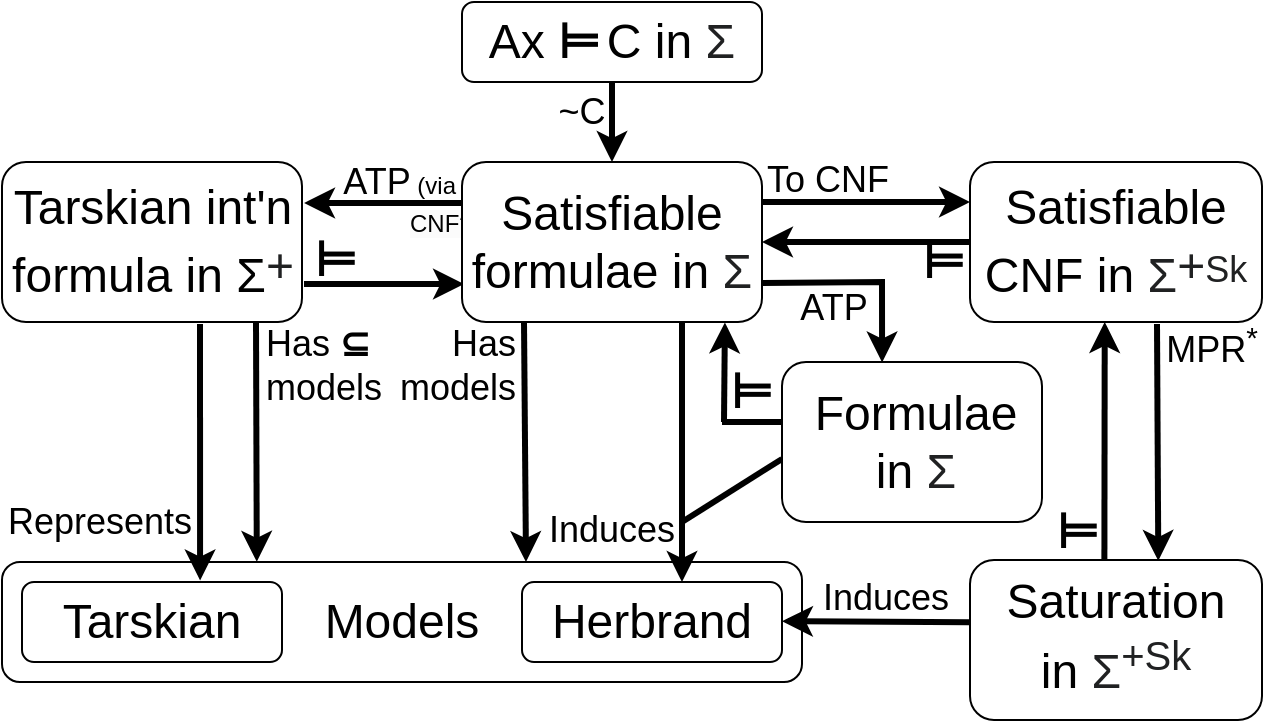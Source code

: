 <mxfile version="22.1.21" type="device">
  <diagram name="Page-1" id="fI80HuzD31ggSRjICT8T">
    <mxGraphModel dx="1114" dy="854" grid="1" gridSize="10" guides="1" tooltips="1" connect="0" arrows="0" fold="1" page="1" pageScale="1" pageWidth="1100" pageHeight="850" math="0" shadow="0">
      <root>
        <mxCell id="0" />
        <mxCell id="1" parent="0" />
        <mxCell id="CB7PObpffi6PR3y4coE4-9" value="" style="endArrow=classic;html=1;rounded=0;strokeWidth=3;exitX=0.5;exitY=1;exitDx=0;exitDy=0;entryX=0.5;entryY=0;entryDx=0;entryDy=0;" parent="1" source="CB7PObpffi6PR3y4coE4-6" target="CB7PObpffi6PR3y4coE4-1" edge="1">
          <mxGeometry width="50" height="50" relative="1" as="geometry">
            <mxPoint x="400" y="460" as="sourcePoint" />
            <mxPoint x="400" y="260" as="targetPoint" />
          </mxGeometry>
        </mxCell>
        <mxCell id="CB7PObpffi6PR3y4coE4-10" value="&lt;font style=&quot;font-size: 18px;&quot;&gt;~C&lt;/font&gt;" style="text;strokeColor=none;align=center;fillColor=none;html=1;verticalAlign=middle;whiteSpace=wrap;rounded=0;" parent="1" vertex="1">
          <mxGeometry x="340" y="200" width="60" height="30" as="geometry" />
        </mxCell>
        <mxCell id="CB7PObpffi6PR3y4coE4-18" value="" style="rounded=1;whiteSpace=wrap;html=1;" parent="1" vertex="1">
          <mxGeometry x="80" y="440" width="400" height="60" as="geometry" />
        </mxCell>
        <mxCell id="CB7PObpffi6PR3y4coE4-20" value="" style="rounded=1;whiteSpace=wrap;html=1;" parent="1" vertex="1">
          <mxGeometry x="340" y="450" width="130" height="40" as="geometry" />
        </mxCell>
        <mxCell id="CB7PObpffi6PR3y4coE4-29" value="&lt;font style=&quot;font-size: 18px;&quot;&gt;ATP&lt;/font&gt;&amp;nbsp;(via" style="text;strokeColor=none;align=right;fillColor=none;html=1;verticalAlign=middle;whiteSpace=wrap;rounded=0;" parent="1" vertex="1">
          <mxGeometry x="209" y="235" width="100" height="30" as="geometry" />
        </mxCell>
        <mxCell id="CB7PObpffi6PR3y4coE4-31" value="" style="endArrow=classic;html=1;rounded=0;strokeWidth=3;entryX=0.167;entryY=-0.083;entryDx=0;entryDy=0;entryPerimeter=0;exitX=0.833;exitY=-0.083;exitDx=0;exitDy=0;exitPerimeter=0;" parent="1" edge="1">
          <mxGeometry width="50" height="50" relative="1" as="geometry">
            <mxPoint x="310.96" y="260.51" as="sourcePoint" />
            <mxPoint x="231.04" y="260.51" as="targetPoint" />
          </mxGeometry>
        </mxCell>
        <mxCell id="CB7PObpffi6PR3y4coE4-32" value="" style="endArrow=classic;html=1;rounded=0;strokeWidth=3;exitX=0.66;exitY=1.013;exitDx=0;exitDy=0;exitPerimeter=0;entryX=0.685;entryY=-0.019;entryDx=0;entryDy=0;entryPerimeter=0;" parent="1" source="CB7PObpffi6PR3y4coE4-25" target="CB7PObpffi6PR3y4coE4-61" edge="1">
          <mxGeometry width="50" height="50" relative="1" as="geometry">
            <mxPoint x="180" y="380" as="sourcePoint" />
            <mxPoint x="180" y="560" as="targetPoint" />
          </mxGeometry>
        </mxCell>
        <mxCell id="CB7PObpffi6PR3y4coE4-33" value="&lt;font style=&quot;font-size: 18px;&quot;&gt;Represents&lt;/font&gt;" style="text;strokeColor=none;align=center;fillColor=none;html=1;verticalAlign=middle;whiteSpace=wrap;rounded=0;" parent="1" vertex="1">
          <mxGeometry x="99" y="405" width="60" height="30" as="geometry" />
        </mxCell>
        <mxCell id="CB7PObpffi6PR3y4coE4-42" value="&lt;font style=&quot;font-size: 24px;&quot;&gt;Herbrand&lt;/font&gt;" style="text;strokeColor=none;align=center;fillColor=none;html=1;verticalAlign=middle;whiteSpace=wrap;rounded=0;" parent="1" vertex="1">
          <mxGeometry x="375" y="455" width="60" height="30" as="geometry" />
        </mxCell>
        <mxCell id="CB7PObpffi6PR3y4coE4-46" value="" style="endArrow=classic;html=1;rounded=0;strokeWidth=3;entryX=0.686;entryY=0.005;entryDx=0;entryDy=0;entryPerimeter=0;" parent="1" edge="1">
          <mxGeometry width="50" height="50" relative="1" as="geometry">
            <mxPoint x="657.5" y="321" as="sourcePoint" />
            <mxPoint x="658.156" y="439.4" as="targetPoint" />
          </mxGeometry>
        </mxCell>
        <mxCell id="CB7PObpffi6PR3y4coE4-47" value="&lt;font style=&quot;font-size: 18px;&quot;&gt;MPR&lt;sup&gt;*&lt;/sup&gt;&lt;/font&gt;" style="text;strokeColor=none;align=center;fillColor=none;html=1;verticalAlign=middle;whiteSpace=wrap;rounded=0;" parent="1" vertex="1">
          <mxGeometry x="650" y="317" width="70" height="30" as="geometry" />
        </mxCell>
        <mxCell id="CB7PObpffi6PR3y4coE4-61" value="" style="rounded=1;whiteSpace=wrap;html=1;" parent="1" vertex="1">
          <mxGeometry x="90" y="450" width="130" height="40" as="geometry" />
        </mxCell>
        <mxCell id="CB7PObpffi6PR3y4coE4-70" value="&lt;font style=&quot;font-size: 24px;&quot;&gt;Models&lt;br&gt;&lt;/font&gt;" style="text;strokeColor=none;align=center;fillColor=none;html=1;verticalAlign=middle;whiteSpace=wrap;rounded=0;" parent="1" vertex="1">
          <mxGeometry x="250" y="455" width="60" height="30" as="geometry" />
        </mxCell>
        <mxCell id="CB7PObpffi6PR3y4coE4-72" value="" style="endArrow=classic;html=1;rounded=0;strokeWidth=3;" parent="1" edge="1">
          <mxGeometry width="50" height="50" relative="1" as="geometry">
            <mxPoint x="420" y="320" as="sourcePoint" />
            <mxPoint x="420" y="450" as="targetPoint" />
          </mxGeometry>
        </mxCell>
        <mxCell id="CB7PObpffi6PR3y4coE4-73" value="&lt;font style=&quot;font-size: 18px;&quot;&gt;Induces&lt;br&gt;&lt;/font&gt;" style="text;strokeColor=none;align=center;fillColor=none;html=1;verticalAlign=middle;whiteSpace=wrap;rounded=0;" parent="1" vertex="1">
          <mxGeometry x="355" y="409" width="60" height="30" as="geometry" />
        </mxCell>
        <mxCell id="CB7PObpffi6PR3y4coE4-75" value="" style="endArrow=classic;html=1;rounded=0;strokeWidth=3;" parent="1" edge="1">
          <mxGeometry width="50" height="50" relative="1" as="geometry">
            <mxPoint x="341" y="320" as="sourcePoint" />
            <mxPoint x="342" y="440" as="targetPoint" />
          </mxGeometry>
        </mxCell>
        <mxCell id="CB7PObpffi6PR3y4coE4-76" value="&lt;font style=&quot;font-size: 18px;&quot;&gt;Has&lt;br&gt;&lt;div style=&quot;&quot;&gt;&lt;span style=&quot;background-color: initial;&quot;&gt;models&lt;/span&gt;&lt;/div&gt;&lt;/font&gt;" style="text;strokeColor=none;align=right;fillColor=none;html=1;verticalAlign=middle;whiteSpace=wrap;rounded=0;" parent="1" vertex="1">
          <mxGeometry x="279" y="327" width="60" height="30" as="geometry" />
        </mxCell>
        <mxCell id="CB7PObpffi6PR3y4coE4-84" value="" style="endArrow=classic;html=1;rounded=0;strokeWidth=3;exitX=0;exitY=0.5;exitDx=0;exitDy=0;" parent="1" source="CB7PObpffi6PR3y4coE4-13" edge="1">
          <mxGeometry width="50" height="50" relative="1" as="geometry">
            <mxPoint x="539.92" y="279.0" as="sourcePoint" />
            <mxPoint x="460" y="280" as="targetPoint" />
          </mxGeometry>
        </mxCell>
        <mxCell id="CB7PObpffi6PR3y4coE4-16" value="" style="endArrow=classic;html=1;rounded=0;strokeWidth=3;entryX=0;entryY=0.25;entryDx=0;entryDy=0;" parent="1" target="CB7PObpffi6PR3y4coE4-13" edge="1">
          <mxGeometry width="50" height="50" relative="1" as="geometry">
            <mxPoint x="460" y="260" as="sourcePoint" />
            <mxPoint x="330" y="390" as="targetPoint" />
          </mxGeometry>
        </mxCell>
        <mxCell id="CB7PObpffi6PR3y4coE4-17" value="&lt;font style=&quot;font-size: 18px;&quot;&gt;To CNF&lt;/font&gt;" style="text;strokeColor=none;align=center;fillColor=none;html=1;verticalAlign=middle;whiteSpace=wrap;rounded=0;" parent="1" vertex="1">
          <mxGeometry x="433" y="234" width="120" height="30" as="geometry" />
        </mxCell>
        <mxCell id="CB7PObpffi6PR3y4coE4-86" value="" style="endArrow=classic;html=1;rounded=0;strokeWidth=3;entryX=0;entryY=0.25;entryDx=0;entryDy=0;" parent="1" edge="1">
          <mxGeometry width="50" height="50" relative="1" as="geometry">
            <mxPoint x="231" y="301" as="sourcePoint" />
            <mxPoint x="311" y="301" as="targetPoint" />
          </mxGeometry>
        </mxCell>
        <mxCell id="CB7PObpffi6PR3y4coE4-87" value="&lt;font style=&quot;&quot;&gt;&lt;b style=&quot;&quot;&gt;&lt;font style=&quot;font-size: 24px;&quot;&gt;⊨&lt;/font&gt;&lt;/b&gt;&lt;/font&gt;" style="text;strokeColor=none;align=center;fillColor=none;html=1;verticalAlign=middle;whiteSpace=wrap;rounded=0;" parent="1" vertex="1">
          <mxGeometry x="225" y="279" width="44" height="20" as="geometry" />
        </mxCell>
        <mxCell id="CB7PObpffi6PR3y4coE4-88" value="&lt;font style=&quot;&quot;&gt;&lt;b style=&quot;&quot;&gt;&lt;font style=&quot;font-size: 24px;&quot;&gt;⊨&lt;/font&gt;&lt;/b&gt;&lt;/font&gt;" style="text;strokeColor=none;align=center;fillColor=none;html=1;verticalAlign=middle;whiteSpace=wrap;rounded=0;" parent="1" vertex="1">
          <mxGeometry x="529" y="280" width="44" height="20" as="geometry" />
        </mxCell>
        <mxCell id="CB7PObpffi6PR3y4coE4-89" value="" style="endArrow=classic;html=1;rounded=0;strokeWidth=3;entryX=0.296;entryY=-0.002;entryDx=0;entryDy=0;entryPerimeter=0;" parent="1" edge="1">
          <mxGeometry width="50" height="50" relative="1" as="geometry">
            <mxPoint x="207" y="320" as="sourcePoint" />
            <mxPoint x="207.4" y="439.88" as="targetPoint" />
          </mxGeometry>
        </mxCell>
        <mxCell id="K1FIQQKk6-DNr-Ojra8Q-1" value="&lt;font style=&quot;font-size: 18px;&quot;&gt;Has&amp;nbsp;&lt;b&gt;⊆&lt;/b&gt;&lt;br&gt;&lt;div style=&quot;&quot;&gt;&lt;span style=&quot;background-color: initial;&quot;&gt;models&lt;/span&gt;&lt;/div&gt;&lt;/font&gt;" style="text;strokeColor=none;align=left;fillColor=none;html=1;verticalAlign=middle;whiteSpace=wrap;rounded=0;" parent="1" vertex="1">
          <mxGeometry x="210" y="327" width="60" height="30" as="geometry" />
        </mxCell>
        <mxCell id="K1FIQQKk6-DNr-Ojra8Q-6" value="" style="endArrow=classic;html=1;rounded=0;strokeWidth=3;exitX=1;exitY=0.756;exitDx=0;exitDy=0;exitPerimeter=0;entryX=0.385;entryY=0.003;entryDx=0;entryDy=0;entryPerimeter=0;" parent="1" source="CB7PObpffi6PR3y4coE4-1" target="K1FIQQKk6-DNr-Ojra8Q-4" edge="1">
          <mxGeometry width="50" height="50" relative="1" as="geometry">
            <mxPoint x="460.0" y="299.0" as="sourcePoint" />
            <mxPoint x="520" y="320" as="targetPoint" />
            <Array as="points">
              <mxPoint x="520" y="300" />
            </Array>
          </mxGeometry>
        </mxCell>
        <mxCell id="K1FIQQKk6-DNr-Ojra8Q-7" value="&lt;span style=&quot;font-size: 18px;&quot;&gt;ATP&lt;/span&gt;" style="text;strokeColor=none;align=center;fillColor=none;html=1;verticalAlign=middle;whiteSpace=wrap;rounded=0;" parent="1" vertex="1">
          <mxGeometry x="461" y="298" width="70" height="30" as="geometry" />
        </mxCell>
        <mxCell id="FL1KGDu1xuXsT2Pl5tJS-5" value="" style="endArrow=classic;html=1;rounded=0;strokeWidth=3;entryX=0.712;entryY=0.02;entryDx=0;entryDy=0;entryPerimeter=0;exitX=0.5;exitY=0;exitDx=0;exitDy=0;" parent="1" edge="1">
          <mxGeometry width="50" height="50" relative="1" as="geometry">
            <mxPoint x="631.2" y="439" as="sourcePoint" />
            <mxPoint x="631.36" y="320" as="targetPoint" />
          </mxGeometry>
        </mxCell>
        <mxCell id="FL1KGDu1xuXsT2Pl5tJS-6" value="&lt;font style=&quot;&quot;&gt;&lt;b style=&quot;&quot;&gt;&lt;font style=&quot;font-size: 24px;&quot;&gt;⊨&lt;/font&gt;&lt;/b&gt;&lt;/font&gt;" style="text;strokeColor=none;align=center;fillColor=none;html=1;verticalAlign=middle;whiteSpace=wrap;rounded=0;" parent="1" vertex="1">
          <mxGeometry x="596" y="415" width="44" height="20" as="geometry" />
        </mxCell>
        <mxCell id="bOXXRR5TiLmGpAaHA2W5-1" value="&lt;span style=&quot;color: rgb(0, 0, 0); font-family: Helvetica; font-size: 12px; font-style: normal; font-variant-ligatures: normal; font-variant-caps: normal; font-weight: 400; letter-spacing: normal; orphans: 2; text-align: right; text-indent: 0px; text-transform: none; widows: 2; word-spacing: 0px; -webkit-text-stroke-width: 0px; background-color: rgb(251, 251, 251); text-decoration-thickness: initial; text-decoration-style: initial; text-decoration-color: initial; float: none; display: inline !important;&quot;&gt;CNF?)&lt;/span&gt;" style="text;whiteSpace=wrap;html=1;" parent="1" vertex="1">
          <mxGeometry x="282" y="257" width="70" height="20" as="geometry" />
        </mxCell>
        <mxCell id="CB7PObpffi6PR3y4coE4-21" value="&lt;font style=&quot;font-size: 24px;&quot;&gt;Tarskian&lt;/font&gt;" style="text;strokeColor=none;align=center;fillColor=none;html=1;verticalAlign=middle;whiteSpace=wrap;rounded=0;" parent="1" vertex="1">
          <mxGeometry x="125" y="455" width="60" height="30" as="geometry" />
        </mxCell>
        <mxCell id="rJ3Lz98On3bpGiuCmN-c-1" style="edgeStyle=orthogonalEdgeStyle;rounded=0;orthogonalLoop=1;jettySize=auto;html=1;exitX=0.5;exitY=1;exitDx=0;exitDy=0;" parent="1" source="CB7PObpffi6PR3y4coE4-18" target="CB7PObpffi6PR3y4coE4-18" edge="1">
          <mxGeometry relative="1" as="geometry" />
        </mxCell>
        <mxCell id="rJ3Lz98On3bpGiuCmN-c-6" value="" style="endArrow=classic;html=1;rounded=0;strokeWidth=3;entryX=1;entryY=0.75;entryDx=0;entryDy=0;exitX=0.001;exitY=0.389;exitDx=0;exitDy=0;exitPerimeter=0;" parent="1" source="CB7PObpffi6PR3y4coE4-40" edge="1">
          <mxGeometry width="50" height="50" relative="1" as="geometry">
            <mxPoint x="560" y="470" as="sourcePoint" />
            <mxPoint x="470" y="469.58" as="targetPoint" />
            <Array as="points" />
          </mxGeometry>
        </mxCell>
        <mxCell id="rJ3Lz98On3bpGiuCmN-c-8" style="edgeStyle=orthogonalEdgeStyle;rounded=0;orthogonalLoop=1;jettySize=auto;html=1;exitX=0.5;exitY=1;exitDx=0;exitDy=0;" parent="1" source="CB7PObpffi6PR3y4coE4-18" target="CB7PObpffi6PR3y4coE4-18" edge="1">
          <mxGeometry relative="1" as="geometry" />
        </mxCell>
        <mxCell id="rJ3Lz98On3bpGiuCmN-c-9" value="&lt;font style=&quot;font-size: 18px;&quot;&gt;Induces&lt;br&gt;&lt;/font&gt;" style="text;strokeColor=none;align=center;fillColor=none;html=1;verticalAlign=middle;whiteSpace=wrap;rounded=0;" parent="1" vertex="1">
          <mxGeometry x="492" y="443" width="60" height="30" as="geometry" />
        </mxCell>
        <mxCell id="FWbX-QxOHT2yN5r2L-8L-1" value="" style="group" parent="1" vertex="1" connectable="0">
          <mxGeometry x="80" y="240" width="150" height="80" as="geometry" />
        </mxCell>
        <mxCell id="CB7PObpffi6PR3y4coE4-25" value="" style="rounded=1;whiteSpace=wrap;html=1;container=0;" parent="FWbX-QxOHT2yN5r2L-8L-1" vertex="1">
          <mxGeometry width="150" height="80" as="geometry" />
        </mxCell>
        <mxCell id="CB7PObpffi6PR3y4coE4-26" value="&lt;font style=&quot;&quot;&gt;&lt;span style=&quot;font-size: 24px;&quot;&gt;Tarskian int&#39;n&lt;/span&gt;&lt;br&gt;&lt;span style=&quot;font-size: 24px;&quot;&gt;formula in Σ&lt;/span&gt;&lt;sup style=&quot;border-color: var(--border-color); color: rgb(32, 33, 34); font-family: sans-serif; text-align: start; background-color: rgb(255, 255, 255);&quot;&gt;&lt;span style=&quot;font-size: 24px;&quot;&gt;+&lt;/span&gt;&lt;/sup&gt;&lt;/font&gt;" style="text;strokeColor=none;align=center;fillColor=none;html=1;verticalAlign=middle;whiteSpace=wrap;rounded=0;container=0;" parent="FWbX-QxOHT2yN5r2L-8L-1" vertex="1">
          <mxGeometry x="2.5" y="25" width="145" height="30" as="geometry" />
        </mxCell>
        <mxCell id="CB7PObpffi6PR3y4coE4-11" value="" style="group" parent="1" vertex="1" connectable="0">
          <mxGeometry x="310" y="240" width="150" height="80" as="geometry" />
        </mxCell>
        <mxCell id="CB7PObpffi6PR3y4coE4-1" value="" style="rounded=1;whiteSpace=wrap;html=1;" parent="CB7PObpffi6PR3y4coE4-11" vertex="1">
          <mxGeometry width="150" height="80" as="geometry" />
        </mxCell>
        <mxCell id="CB7PObpffi6PR3y4coE4-2" value="&lt;font style=&quot;font-size: 24px;&quot;&gt;&lt;font style=&quot;font-size: 24px;&quot;&gt;Satisfiable&lt;br&gt;formulae&amp;nbsp;&lt;/font&gt;&lt;font style=&quot;border-color: var(--border-color); font-size: 24px;&quot;&gt;&lt;font style=&quot;font-size: 24px;&quot;&gt;in&lt;/font&gt;&amp;nbsp;&lt;/font&gt;&lt;span style=&quot;border-color: var(--border-color); color: rgb(32, 33, 34); font-family: sans-serif; text-align: start; background-color: rgb(255, 255, 255);&quot;&gt;&lt;font style=&quot;border-color: var(--border-color); font-size: 24px;&quot;&gt;Σ&lt;/font&gt;&lt;/span&gt;&lt;/font&gt;" style="text;strokeColor=none;align=center;fillColor=none;html=1;verticalAlign=middle;whiteSpace=wrap;rounded=0;" parent="CB7PObpffi6PR3y4coE4-11" vertex="1">
          <mxGeometry x="42.857" y="25" width="64.286" height="30" as="geometry" />
        </mxCell>
        <mxCell id="FWbX-QxOHT2yN5r2L-8L-2" value="" style="group" parent="1" vertex="1" connectable="0">
          <mxGeometry x="310" y="160" width="150" height="40" as="geometry" />
        </mxCell>
        <mxCell id="CB7PObpffi6PR3y4coE4-6" value="" style="rounded=1;whiteSpace=wrap;html=1;" parent="FWbX-QxOHT2yN5r2L-8L-2" vertex="1">
          <mxGeometry width="150" height="40" as="geometry" />
        </mxCell>
        <mxCell id="CB7PObpffi6PR3y4coE4-7" value="&lt;font style=&quot;&quot;&gt;&lt;span style=&quot;font-size: 24px;&quot;&gt;Ax&amp;nbsp;&lt;/span&gt;&lt;b style=&quot;&quot;&gt;&lt;font style=&quot;font-size: 24px;&quot;&gt;⊨&lt;/font&gt;&lt;/b&gt; &lt;span style=&quot;font-size: 24px;&quot;&gt;C in&amp;nbsp;&lt;/span&gt;&lt;/font&gt;&lt;span style=&quot;color: rgb(32, 33, 34); font-family: sans-serif; text-align: start; background-color: rgb(255, 255, 255);&quot;&gt;&lt;font style=&quot;font-size: 24px;&quot;&gt;Σ&lt;/font&gt;&lt;/span&gt;" style="text;strokeColor=none;align=center;fillColor=none;html=1;verticalAlign=middle;whiteSpace=wrap;rounded=0;" parent="FWbX-QxOHT2yN5r2L-8L-2" vertex="1">
          <mxGeometry x="3" y="5" width="144" height="30" as="geometry" />
        </mxCell>
        <mxCell id="FWbX-QxOHT2yN5r2L-8L-3" value="" style="group" parent="1" vertex="1" connectable="0">
          <mxGeometry x="564" y="240" width="146" height="80" as="geometry" />
        </mxCell>
        <mxCell id="CB7PObpffi6PR3y4coE4-13" value="" style="rounded=1;whiteSpace=wrap;html=1;" parent="FWbX-QxOHT2yN5r2L-8L-3" vertex="1">
          <mxGeometry width="146" height="80" as="geometry" />
        </mxCell>
        <mxCell id="CB7PObpffi6PR3y4coE4-14" value="&lt;font style=&quot;&quot;&gt;&lt;font style=&quot;font-size: 24px;&quot;&gt;Satisfiable&lt;br&gt;CNF&amp;nbsp;&lt;/font&gt;&lt;font style=&quot;font-size: 24px; border-color: var(--border-color);&quot;&gt;&lt;font style=&quot;font-size: 24px;&quot;&gt;in&lt;/font&gt;&amp;nbsp;&lt;/font&gt;&lt;span style=&quot;border-color: var(--border-color); color: rgb(32, 33, 34); font-family: sans-serif; text-align: start; background-color: rgb(255, 255, 255);&quot;&gt;&lt;font style=&quot;border-color: var(--border-color);&quot;&gt;&lt;span style=&quot;font-size: 24px;&quot;&gt;Σ&lt;/span&gt;&lt;sup style=&quot;&quot;&gt;&lt;span style=&quot;font-size: 24px;&quot;&gt;+&lt;/span&gt;&lt;font style=&quot;font-size: 18px;&quot;&gt;Sk&lt;/font&gt;&lt;/sup&gt;&lt;br&gt;&lt;/font&gt;&lt;/span&gt;&lt;/font&gt;" style="text;strokeColor=none;align=center;fillColor=none;html=1;verticalAlign=middle;whiteSpace=wrap;rounded=0;" parent="FWbX-QxOHT2yN5r2L-8L-3" vertex="1">
          <mxGeometry x="43" y="25" width="60" height="30" as="geometry" />
        </mxCell>
        <mxCell id="FWbX-QxOHT2yN5r2L-8L-4" value="" style="group" parent="1" vertex="1" connectable="0">
          <mxGeometry x="564" y="439" width="146" height="80" as="geometry" />
        </mxCell>
        <mxCell id="CB7PObpffi6PR3y4coE4-40" value="" style="rounded=1;whiteSpace=wrap;html=1;container=0;" parent="FWbX-QxOHT2yN5r2L-8L-4" vertex="1">
          <mxGeometry width="146" height="80" as="geometry" />
        </mxCell>
        <mxCell id="CB7PObpffi6PR3y4coE4-41" value="&lt;font style=&quot;font-size: 24px;&quot;&gt;&lt;font style=&quot;font-size: 24px;&quot;&gt;Saturation&lt;br&gt;&lt;/font&gt;&lt;font style=&quot;border-color: var(--border-color); font-size: 24px;&quot;&gt;&lt;font style=&quot;font-size: 24px;&quot;&gt;in&lt;/font&gt;&amp;nbsp;&lt;/font&gt;&lt;span style=&quot;border-color: var(--border-color); color: rgb(32, 33, 34); font-family: sans-serif; text-align: start; background-color: rgb(255, 255, 255);&quot;&gt;&lt;font style=&quot;border-color: var(--border-color); font-size: 24px;&quot;&gt;Σ&lt;sup&gt;+Sk&lt;/sup&gt;&lt;br&gt;&lt;/font&gt;&lt;/span&gt;&lt;/font&gt;" style="text;strokeColor=none;align=center;fillColor=none;html=1;verticalAlign=middle;whiteSpace=wrap;rounded=0;container=0;" parent="FWbX-QxOHT2yN5r2L-8L-4" vertex="1">
          <mxGeometry x="43" y="25" width="60" height="25" as="geometry" />
        </mxCell>
        <mxCell id="FWbX-QxOHT2yN5r2L-8L-6" value="" style="endArrow=none;html=1;rounded=0;strokeWidth=3;entryX=0;entryY=0.606;entryDx=0;entryDy=0;entryPerimeter=0;" parent="1" target="K1FIQQKk6-DNr-Ojra8Q-4" edge="1">
          <mxGeometry width="50" height="50" relative="1" as="geometry">
            <mxPoint x="420" y="420" as="sourcePoint" />
            <mxPoint x="760" y="380" as="targetPoint" />
          </mxGeometry>
        </mxCell>
        <mxCell id="FWbX-QxOHT2yN5r2L-8L-7" value="" style="endArrow=none;html=1;rounded=0;strokeWidth=3;entryX=-0.008;entryY=0.375;entryDx=0;entryDy=0;entryPerimeter=0;" parent="1" edge="1">
          <mxGeometry width="50" height="50" relative="1" as="geometry">
            <mxPoint x="440" y="370" as="sourcePoint" />
            <mxPoint x="469.96" y="370" as="targetPoint" />
          </mxGeometry>
        </mxCell>
        <mxCell id="FWbX-QxOHT2yN5r2L-8L-8" value="" style="endArrow=classic;html=1;rounded=0;strokeWidth=3;entryX=0.863;entryY=1.003;entryDx=0;entryDy=0;entryPerimeter=0;" parent="1" edge="1">
          <mxGeometry width="50" height="50" relative="1" as="geometry">
            <mxPoint x="441" y="370" as="sourcePoint" />
            <mxPoint x="441.45" y="320.24" as="targetPoint" />
          </mxGeometry>
        </mxCell>
        <mxCell id="FWbX-QxOHT2yN5r2L-8L-9" value="&lt;font style=&quot;&quot;&gt;&lt;b style=&quot;&quot;&gt;&lt;font style=&quot;font-size: 24px;&quot;&gt;⊨&lt;/font&gt;&lt;/b&gt;&lt;/font&gt;" style="text;strokeColor=none;align=center;fillColor=none;html=1;verticalAlign=middle;whiteSpace=wrap;rounded=0;" parent="1" vertex="1">
          <mxGeometry x="433" y="345" width="44" height="20" as="geometry" />
        </mxCell>
        <mxCell id="8UxYLXO-kit9xyJoLGxb-1" value="" style="group" vertex="1" connectable="0" parent="1">
          <mxGeometry x="470" y="340" width="130" height="80" as="geometry" />
        </mxCell>
        <mxCell id="K1FIQQKk6-DNr-Ojra8Q-4" value="" style="rounded=1;whiteSpace=wrap;html=1;container=1;" parent="8UxYLXO-kit9xyJoLGxb-1" vertex="1">
          <mxGeometry width="130" height="80" as="geometry" />
        </mxCell>
        <mxCell id="K1FIQQKk6-DNr-Ojra8Q-5" value="&lt;font style=&quot;font-size: 24px;&quot;&gt;&lt;font style=&quot;font-size: 24px;&quot;&gt;Formulae&lt;br&gt;&lt;/font&gt;&lt;font style=&quot;border-color: var(--border-color); font-size: 24px;&quot;&gt;&lt;font style=&quot;font-size: 24px;&quot;&gt;in&lt;/font&gt;&amp;nbsp;&lt;/font&gt;&lt;span style=&quot;border-color: var(--border-color); color: rgb(32, 33, 34); font-family: sans-serif; text-align: start; background-color: rgb(255, 255, 255);&quot;&gt;&lt;font style=&quot;border-color: var(--border-color); font-size: 24px;&quot;&gt;Σ&lt;/font&gt;&lt;/span&gt;&lt;/font&gt;" style="text;strokeColor=none;align=center;fillColor=none;html=1;verticalAlign=middle;whiteSpace=wrap;rounded=0;" parent="8UxYLXO-kit9xyJoLGxb-1" vertex="1">
          <mxGeometry x="37" y="25" width="60" height="30" as="geometry" />
        </mxCell>
      </root>
    </mxGraphModel>
  </diagram>
</mxfile>

